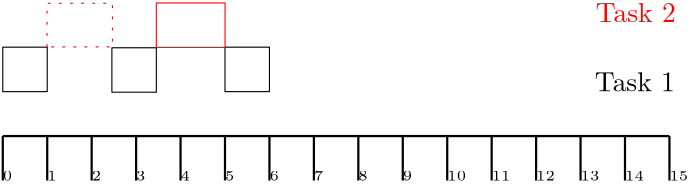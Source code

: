 <?xml version="1.0"?>
<!DOCTYPE ipe SYSTEM "ipe.dtd">
<ipe version="70218" creator="Ipe 7.2.29">
<info created="D:20240528204350" modified="D:20240528204350"/>
<ipestyle name="basic">
<symbol name="arrow/arc(spx)">
<path stroke="sym-stroke" fill="sym-stroke" pen="sym-pen">
0 0 m
-1 0.333 l
-1 -0.333 l
h
</path>
</symbol>
<symbol name="arrow/farc(spx)">
<path stroke="sym-stroke" fill="white" pen="sym-pen">
0 0 m
-1 0.333 l
-1 -0.333 l
h
</path>
</symbol>
<symbol name="arrow/ptarc(spx)">
<path stroke="sym-stroke" fill="sym-stroke" pen="sym-pen">
0 0 m
-1 0.333 l
-0.8 0 l
-1 -0.333 l
h
</path>
</symbol>
<symbol name="arrow/fptarc(spx)">
<path stroke="sym-stroke" fill="white" pen="sym-pen">
0 0 m
-1 0.333 l
-0.8 0 l
-1 -0.333 l
h
</path>
</symbol>
<symbol name="mark/circle(sx)" transformations="translations">
<path fill="sym-stroke">
0.6 0 0 0.6 0 0 e
0.4 0 0 0.4 0 0 e
</path>
</symbol>
<symbol name="mark/disk(sx)" transformations="translations">
<path fill="sym-stroke">
0.6 0 0 0.6 0 0 e
</path>
</symbol>
<symbol name="mark/fdisk(sfx)" transformations="translations">
<group>
<path fill="sym-fill">
0.5 0 0 0.5 0 0 e
</path>
<path fill="sym-stroke" fillrule="eofill">
0.6 0 0 0.6 0 0 e
0.4 0 0 0.4 0 0 e
</path>
</group>
</symbol>
<symbol name="mark/box(sx)" transformations="translations">
<path fill="sym-stroke" fillrule="eofill">
-0.6 -0.6 m
0.6 -0.6 l
0.6 0.6 l
-0.6 0.6 l
h
-0.4 -0.4 m
0.4 -0.4 l
0.4 0.4 l
-0.4 0.4 l
h
</path>
</symbol>
<symbol name="mark/square(sx)" transformations="translations">
<path fill="sym-stroke">
-0.6 -0.6 m
0.6 -0.6 l
0.6 0.6 l
-0.6 0.6 l
h
</path>
</symbol>
<symbol name="mark/fsquare(sfx)" transformations="translations">
<group>
<path fill="sym-fill">
-0.5 -0.5 m
0.5 -0.5 l
0.5 0.5 l
-0.5 0.5 l
h
</path>
<path fill="sym-stroke" fillrule="eofill">
-0.6 -0.6 m
0.6 -0.6 l
0.6 0.6 l
-0.6 0.6 l
h
-0.4 -0.4 m
0.4 -0.4 l
0.4 0.4 l
-0.4 0.4 l
h
</path>
</group>
</symbol>
<symbol name="mark/cross(sx)" transformations="translations">
<group>
<path fill="sym-stroke">
-0.43 -0.57 m
0.57 0.43 l
0.43 0.57 l
-0.57 -0.43 l
h
</path>
<path fill="sym-stroke">
-0.43 0.57 m
0.57 -0.43 l
0.43 -0.57 l
-0.57 0.43 l
h
</path>
</group>
</symbol>
<symbol name="arrow/fnormal(spx)">
<path stroke="sym-stroke" fill="white" pen="sym-pen">
0 0 m
-1 0.333 l
-1 -0.333 l
h
</path>
</symbol>
<symbol name="arrow/pointed(spx)">
<path stroke="sym-stroke" fill="sym-stroke" pen="sym-pen">
0 0 m
-1 0.333 l
-0.8 0 l
-1 -0.333 l
h
</path>
</symbol>
<symbol name="arrow/fpointed(spx)">
<path stroke="sym-stroke" fill="white" pen="sym-pen">
0 0 m
-1 0.333 l
-0.8 0 l
-1 -0.333 l
h
</path>
</symbol>
<symbol name="arrow/linear(spx)">
<path stroke="sym-stroke" pen="sym-pen">
-1 0.333 m
0 0 l
-1 -0.333 l
</path>
</symbol>
<symbol name="arrow/fdouble(spx)">
<path stroke="sym-stroke" fill="white" pen="sym-pen">
0 0 m
-1 0.333 l
-1 -0.333 l
h
-1 0 m
-2 0.333 l
-2 -0.333 l
h
</path>
</symbol>
<symbol name="arrow/double(spx)">
<path stroke="sym-stroke" fill="sym-stroke" pen="sym-pen">
0 0 m
-1 0.333 l
-1 -0.333 l
h
-1 0 m
-2 0.333 l
-2 -0.333 l
h
</path>
</symbol>
<symbol name="arrow/mid-normal(spx)">
<path stroke="sym-stroke" fill="sym-stroke" pen="sym-pen">
0.5 0 m
-0.5 0.333 l
-0.5 -0.333 l
h
</path>
</symbol>
<symbol name="arrow/mid-fnormal(spx)">
<path stroke="sym-stroke" fill="white" pen="sym-pen">
0.5 0 m
-0.5 0.333 l
-0.5 -0.333 l
h
</path>
</symbol>
<symbol name="arrow/mid-pointed(spx)">
<path stroke="sym-stroke" fill="sym-stroke" pen="sym-pen">
0.5 0 m
-0.5 0.333 l
-0.3 0 l
-0.5 -0.333 l
h
</path>
</symbol>
<symbol name="arrow/mid-fpointed(spx)">
<path stroke="sym-stroke" fill="white" pen="sym-pen">
0.5 0 m
-0.5 0.333 l
-0.3 0 l
-0.5 -0.333 l
h
</path>
</symbol>
<symbol name="arrow/mid-double(spx)">
<path stroke="sym-stroke" fill="sym-stroke" pen="sym-pen">
1 0 m
0 0.333 l
0 -0.333 l
h
0 0 m
-1 0.333 l
-1 -0.333 l
h
</path>
</symbol>
<symbol name="arrow/mid-fdouble(spx)">
<path stroke="sym-stroke" fill="white" pen="sym-pen">
1 0 m
0 0.333 l
0 -0.333 l
h
0 0 m
-1 0.333 l
-1 -0.333 l
h
</path>
</symbol>
<anglesize name="22.5 deg" value="22.5"/>
<anglesize name="30 deg" value="30"/>
<anglesize name="45 deg" value="45"/>
<anglesize name="60 deg" value="60"/>
<anglesize name="90 deg" value="90"/>
<arrowsize name="large" value="10"/>
<arrowsize name="small" value="5"/>
<arrowsize name="tiny" value="3"/>
<color name="blue" value="0 0 1"/>
<color name="brown" value="0.647 0.165 0.165"/>
<color name="darkblue" value="0 0 0.545"/>
<color name="darkcyan" value="0 0.545 0.545"/>
<color name="darkgray" value="0.663"/>
<color name="darkgreen" value="0 0.392 0"/>
<color name="darkmagenta" value="0.545 0 0.545"/>
<color name="darkorange" value="1 0.549 0"/>
<color name="darkred" value="0.545 0 0"/>
<color name="gold" value="1 0.843 0"/>
<color name="gray" value="0.745"/>
<color name="green" value="0 1 0"/>
<color name="lightblue" value="0.678 0.847 0.902"/>
<color name="lightcyan" value="0.878 1 1"/>
<color name="lightgray" value="0.827"/>
<color name="lightgreen" value="0.565 0.933 0.565"/>
<color name="lightyellow" value="1 1 0.878"/>
<color name="navy" value="0 0 0.502"/>
<color name="orange" value="1 0.647 0"/>
<color name="pink" value="1 0.753 0.796"/>
<color name="purple" value="0.627 0.125 0.941"/>
<color name="red" value="1 0 0"/>
<color name="seagreen" value="0.18 0.545 0.341"/>
<color name="turquoise" value="0.251 0.878 0.816"/>
<color name="violet" value="0.933 0.51 0.933"/>
<color name="yellow" value="1 1 0"/>
<dashstyle name="dash dot dotted" value="[4 2 1 2 1 2] 0"/>
<dashstyle name="dash dotted" value="[4 2 1 2] 0"/>
<dashstyle name="dashed" value="[4] 0"/>
<dashstyle name="dotted" value="[1 3] 0"/>
<gridsize name="10 pts (~3.5 mm)" value="10"/>
<gridsize name="14 pts (~5 mm)" value="14"/>
<gridsize name="16 pts (~6 mm)" value="16"/>
<gridsize name="20 pts (~7 mm)" value="20"/>
<gridsize name="28 pts (~10 mm)" value="28"/>
<gridsize name="32 pts (~12 mm)" value="32"/>
<gridsize name="4 pts" value="4"/>
<gridsize name="56 pts (~20 mm)" value="56"/>
<gridsize name="8 pts (~3 mm)" value="8"/>
<opacity name="10%" value="0.1"/>
<opacity name="30%" value="0.3"/>
<opacity name="50%" value="0.5"/>
<opacity name="75%" value="0.75"/>
<pen name="fat" value="1.2"/>
<pen name="heavier" value="0.8"/>
<pen name="ultrafat" value="2"/>
<symbolsize name="large" value="5"/>
<symbolsize name="small" value="2"/>
<symbolsize name="tiny" value="1.1"/>
<textsize name="Huge" value="\Huge"/>
<textsize name="LARGE" value="\LARGE"/>
<textsize name="Large" value="\Large"/>
<textsize name="footnote" value="\footnotesize"/>
<textsize name="huge" value="\huge"/>
<textsize name="large" value="\large"/>
<textsize name="script" value="\scriptsize"/>
<textsize name="small" value="\small"/>
<textsize name="tiny" value="\tiny"/>
<textstyle name="center" begin="\begin{center}" end="\end{center}"/>
<textstyle name="item" begin="\begin{itemize}\item{}" end="\end{itemize}"/>
<textstyle name="itemize" begin="\begin{itemize}" end="\end{itemize}"/>
<tiling name="falling" angle="-60" step="4" width="1"/>
<tiling name="rising" angle="30" step="4" width="1"/>
</ipestyle>
<page>
<layer name="alpha"/>
<view layers="alpha" active="alpha"/>
<path layer="alpha" matrix="1 0 0 1 0 -240" stroke="black" pen="heavier">
192 640 m
192 624 l
</path>
<path matrix="1 0 0 1 0 -240" stroke="black" pen="heavier">
208 640 m
208 624 l
</path>
<path matrix="1 0 0 1 0 -240" stroke="black" pen="heavier">
224 640 m
224 624 l
</path>
<path matrix="1 0 0 1 0 -240" stroke="black" pen="heavier">
240 640 m
240 624 l
</path>
<path matrix="1 0 0 1 0 -240" stroke="black" pen="heavier">
256 640 m
256 624 l
</path>
<path matrix="1 0 0 1 0 -240" stroke="black" pen="heavier">
272 640 m
272 624 l
</path>
<path matrix="1 0 0 1 0 -240" stroke="black" pen="heavier">
288 640 m
288 624 l
</path>
<path matrix="1 0 0 1 0 -240" stroke="black" pen="heavier">
304 640 m
304 624 l
</path>
<path matrix="1 0 0 1 0 -240" stroke="black" pen="heavier">
320 640 m
320 624 l
</path>
<path matrix="1 0 0 1 0 -240" stroke="black" pen="heavier">
336 640 m
336 624 l
</path>
<path matrix="1 0 0 1 0 -240" stroke="black" pen="heavier">
352 640 m
352 624 l
</path>
<path matrix="1 0 0 1 0 -240" stroke="black" pen="heavier">
368 640 m
368 624 l
</path>
<path matrix="1 0 0 1 0 -240" stroke="black" pen="heavier">
384 640 m
384 624 l
</path>
<path matrix="1 0 0 1 0 -240" stroke="black" pen="heavier">
400 640 m
400 624 l
</path>
<path matrix="1 0 0 1 0 -240" stroke="black" pen="heavier">
416 640 m
416 624 l
</path>
<path matrix="1 0 0 1 0 -240" stroke="black" pen="heavier">
432 640 m
432 624 l
</path>
<text matrix="1 0 0 1 0 -224" transformations="translations" pos="192 608" stroke="black" type="label" width="3.39" height="3.21" depth="0" valign="baseline" size="tiny">0</text>
<text matrix="1 0 0 1 0 -224" transformations="translations" pos="208 608" stroke="black" type="label" width="3.39" height="3.21" depth="0" valign="baseline" size="tiny">1</text>
<text matrix="1 0 0 1 0 -224" transformations="translations" pos="224 608" stroke="black" type="label" width="3.39" height="3.21" depth="0" valign="baseline" size="tiny">2</text>
<text matrix="1 0 0 1 0 -224" transformations="translations" pos="240 608" stroke="black" type="label" width="3.39" height="3.21" depth="0" valign="baseline" size="tiny">3</text>
<text matrix="1 0 0 1 0 -224" transformations="translations" pos="256 608" stroke="black" type="label" width="3.39" height="3.21" depth="0" valign="baseline" size="tiny">4</text>
<text matrix="1 0 0 1 0 -224" transformations="translations" pos="272 608" stroke="black" type="label" width="3.39" height="3.21" depth="0" valign="baseline" size="tiny">5</text>
<text matrix="1 0 0 1 0 -224" transformations="translations" pos="288 608" stroke="black" type="label" width="3.39" height="3.21" depth="0" valign="baseline" size="tiny">6</text>
<text matrix="1 0 0 1 0 -224" transformations="translations" pos="304 608" stroke="black" type="label" width="3.39" height="3.21" depth="0" valign="baseline" size="tiny">7</text>
<text matrix="1 0 0 1 0 -224" transformations="translations" pos="320 608" stroke="black" type="label" width="3.39" height="3.21" depth="0" valign="baseline" size="tiny">8</text>
<text matrix="1 0 0 1 0 -224" transformations="translations" pos="336 608" stroke="black" type="label" width="3.39" height="3.21" depth="0" valign="baseline" size="tiny">9</text>
<text matrix="1 0 0 1 0 -224" transformations="translations" pos="352 608" stroke="black" type="label" width="6.78" height="3.21" depth="0" valign="baseline" size="tiny">10</text>
<text matrix="1 0 0 1 0 -224" transformations="translations" pos="368 608" stroke="black" type="label" width="6.78" height="3.21" depth="0" valign="baseline" size="tiny">11</text>
<text matrix="1 0 0 1 0 -224" transformations="translations" pos="384 608" stroke="black" type="label" width="6.78" height="3.21" depth="0" valign="baseline" size="tiny">12</text>
<text matrix="1 0 0 1 0 -224" transformations="translations" pos="400 608" stroke="black" type="label" width="6.78" height="3.21" depth="0" valign="baseline" size="tiny">13</text>
<text matrix="1 0 0 1 0 -224" transformations="translations" pos="416 608" stroke="black" type="label" width="6.78" height="3.21" depth="0" valign="baseline" size="tiny">14</text>
<text matrix="1 0 0 1 0 -224" transformations="translations" pos="432 608" stroke="black" type="label" width="6.78" height="3.21" depth="0" valign="baseline" size="tiny">15</text>
<path matrix="1 0 0 1 0 -240" stroke="black" pen="heavier">
192 640 m
432 640 l
</path>
<path matrix="1 0 0 1 0 -240" stroke="black">
272 688 m
272 688 l
272 688 l
272 688 l
h
</path>
<text matrix="1 0 0 1 21.1234 -239.84" transformations="translations" pos="384 656" stroke="black" type="label" width="28.836" height="6.918" depth="0" valign="baseline">Task 1</text>
<text matrix="1 0 0 1 21.4436 -246.934" transformations="translations" pos="384 688" stroke="red" type="label" width="28.836" height="6.918" depth="0" valign="baseline">Task 2</text>
<path stroke="black">
256 448 m
256 448 l
256 448 l
256 448 l
h
</path>
<path stroke="black">
240 448 m
240 448 l
240 448 l
240 448 l
h
</path>
<path stroke="black">
192 432 m
192 416 l
208 416 l
208 432 l
h
</path>
<path stroke="black">
272 432 m
272 416 l
288 416 l
288 432 l
h
</path>
<path matrix="1 0 0 1 7.27996 -0.207999" stroke="black">
224 432 m
224 416 l
240 416 l
240 432 l
h
</path>
<path stroke="red" dash="dotted">
207.94 432.1 m
207.94 447.808 l
231.481 447.808 l
231.481 432.1 l
h
</path>
<path stroke="red">
247.274 431.927 m
247.274 447.922 l
272.017 447.922 l
272.017 431.927 l
h
</path>
</page>
</ipe>
